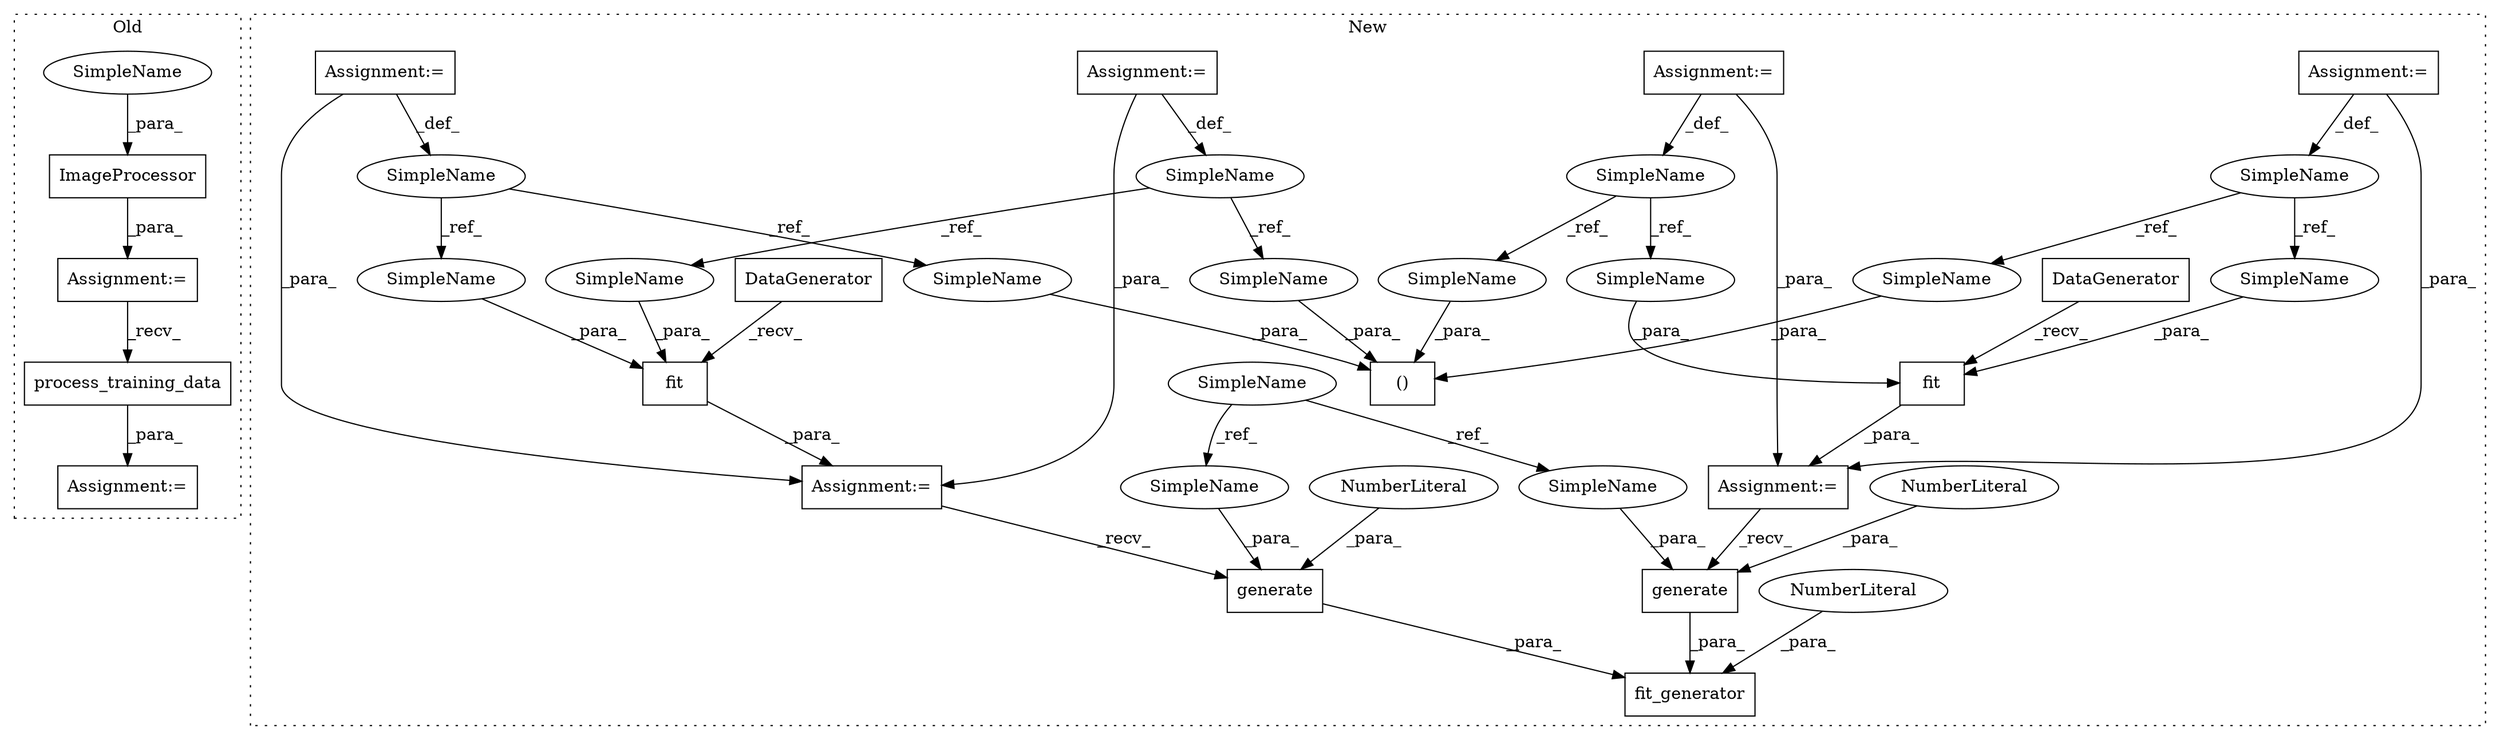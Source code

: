 digraph G {
subgraph cluster0 {
1 [label="process_training_data" a="32" s="1189" l="23" shape="box"];
7 [label="ImageProcessor" a="32" s="1116,1160" l="15,1" shape="box"];
18 [label="Assignment:=" a="7" s="1115" l="1" shape="box"];
21 [label="Assignment:=" a="7" s="1173" l="1" shape="box"];
37 [label="SimpleName" a="42" s="1138" l="17" shape="ellipse"];
label = "Old";
style="dotted";
}
subgraph cluster1 {
2 [label="generate" a="32" s="1963,1992" l="9,1" shape="box"];
3 [label="NumberLiteral" a="34" s="1990" l="2" shape="ellipse"];
4 [label="fit_generator" a="32" s="1939,2036" l="14,1" shape="box"];
5 [label="NumberLiteral" a="34" s="2034" l="2" shape="ellipse"];
6 [label="fit" a="32" s="1619,1636" l="4,1" shape="box"];
8 [label="SimpleName" a="42" s="867" l="17" shape="ellipse"];
9 [label="generate" a="32" s="2003,2032" l="9,1" shape="box"];
10 [label="NumberLiteral" a="34" s="2030" l="2" shape="ellipse"];
11 [label="fit" a="32" s="1568,1587" l="4,1" shape="box"];
12 [label="SimpleName" a="42" s="362" l="7" shape="ellipse"];
13 [label="()" a="106" s="1411" l="65" shape="box"];
14 [label="SimpleName" a="42" s="565" l="6" shape="ellipse"];
15 [label="SimpleName" a="42" s="677" l="7" shape="ellipse"];
16 [label="SimpleName" a="42" s="330" l="6" shape="ellipse"];
17 [label="DataGenerator" a="32" s="1552" l="15" shape="box"];
19 [label="Assignment:=" a="7" s="330" l="6" shape="box"];
20 [label="DataGenerator" a="32" s="1603" l="15" shape="box"];
22 [label="Assignment:=" a="7" s="565" l="6" shape="box"];
23 [label="Assignment:=" a="7" s="1602" l="1" shape="box"];
24 [label="Assignment:=" a="7" s="1551" l="1" shape="box"];
25 [label="Assignment:=" a="7" s="677" l="7" shape="box"];
26 [label="Assignment:=" a="7" s="362" l="7" shape="box"];
27 [label="SimpleName" a="42" s="1572" l="7" shape="ellipse"];
28 [label="SimpleName" a="42" s="1411" l="7" shape="ellipse"];
29 [label="SimpleName" a="42" s="1972" l="17" shape="ellipse"];
30 [label="SimpleName" a="42" s="2012" l="17" shape="ellipse"];
31 [label="SimpleName" a="42" s="1431" l="6" shape="ellipse"];
32 [label="SimpleName" a="42" s="1623" l="6" shape="ellipse"];
33 [label="SimpleName" a="42" s="1450" l="7" shape="ellipse"];
34 [label="SimpleName" a="42" s="1580" l="7" shape="ellipse"];
35 [label="SimpleName" a="42" s="1630" l="6" shape="ellipse"];
36 [label="SimpleName" a="42" s="1470" l="6" shape="ellipse"];
label = "New";
style="dotted";
}
1 -> 21 [label="_para_"];
2 -> 4 [label="_para_"];
3 -> 2 [label="_para_"];
5 -> 4 [label="_para_"];
6 -> 23 [label="_para_"];
7 -> 18 [label="_para_"];
8 -> 30 [label="_ref_"];
8 -> 29 [label="_ref_"];
9 -> 4 [label="_para_"];
10 -> 9 [label="_para_"];
11 -> 24 [label="_para_"];
12 -> 33 [label="_ref_"];
12 -> 34 [label="_ref_"];
14 -> 36 [label="_ref_"];
14 -> 35 [label="_ref_"];
15 -> 27 [label="_ref_"];
15 -> 28 [label="_ref_"];
16 -> 31 [label="_ref_"];
16 -> 32 [label="_ref_"];
17 -> 11 [label="_recv_"];
18 -> 1 [label="_recv_"];
19 -> 16 [label="_def_"];
19 -> 23 [label="_para_"];
20 -> 6 [label="_recv_"];
22 -> 23 [label="_para_"];
22 -> 14 [label="_def_"];
23 -> 9 [label="_recv_"];
24 -> 2 [label="_recv_"];
25 -> 24 [label="_para_"];
25 -> 15 [label="_def_"];
26 -> 24 [label="_para_"];
26 -> 12 [label="_def_"];
27 -> 11 [label="_para_"];
28 -> 13 [label="_para_"];
29 -> 2 [label="_para_"];
30 -> 9 [label="_para_"];
31 -> 13 [label="_para_"];
32 -> 6 [label="_para_"];
33 -> 13 [label="_para_"];
34 -> 11 [label="_para_"];
35 -> 6 [label="_para_"];
36 -> 13 [label="_para_"];
37 -> 7 [label="_para_"];
}